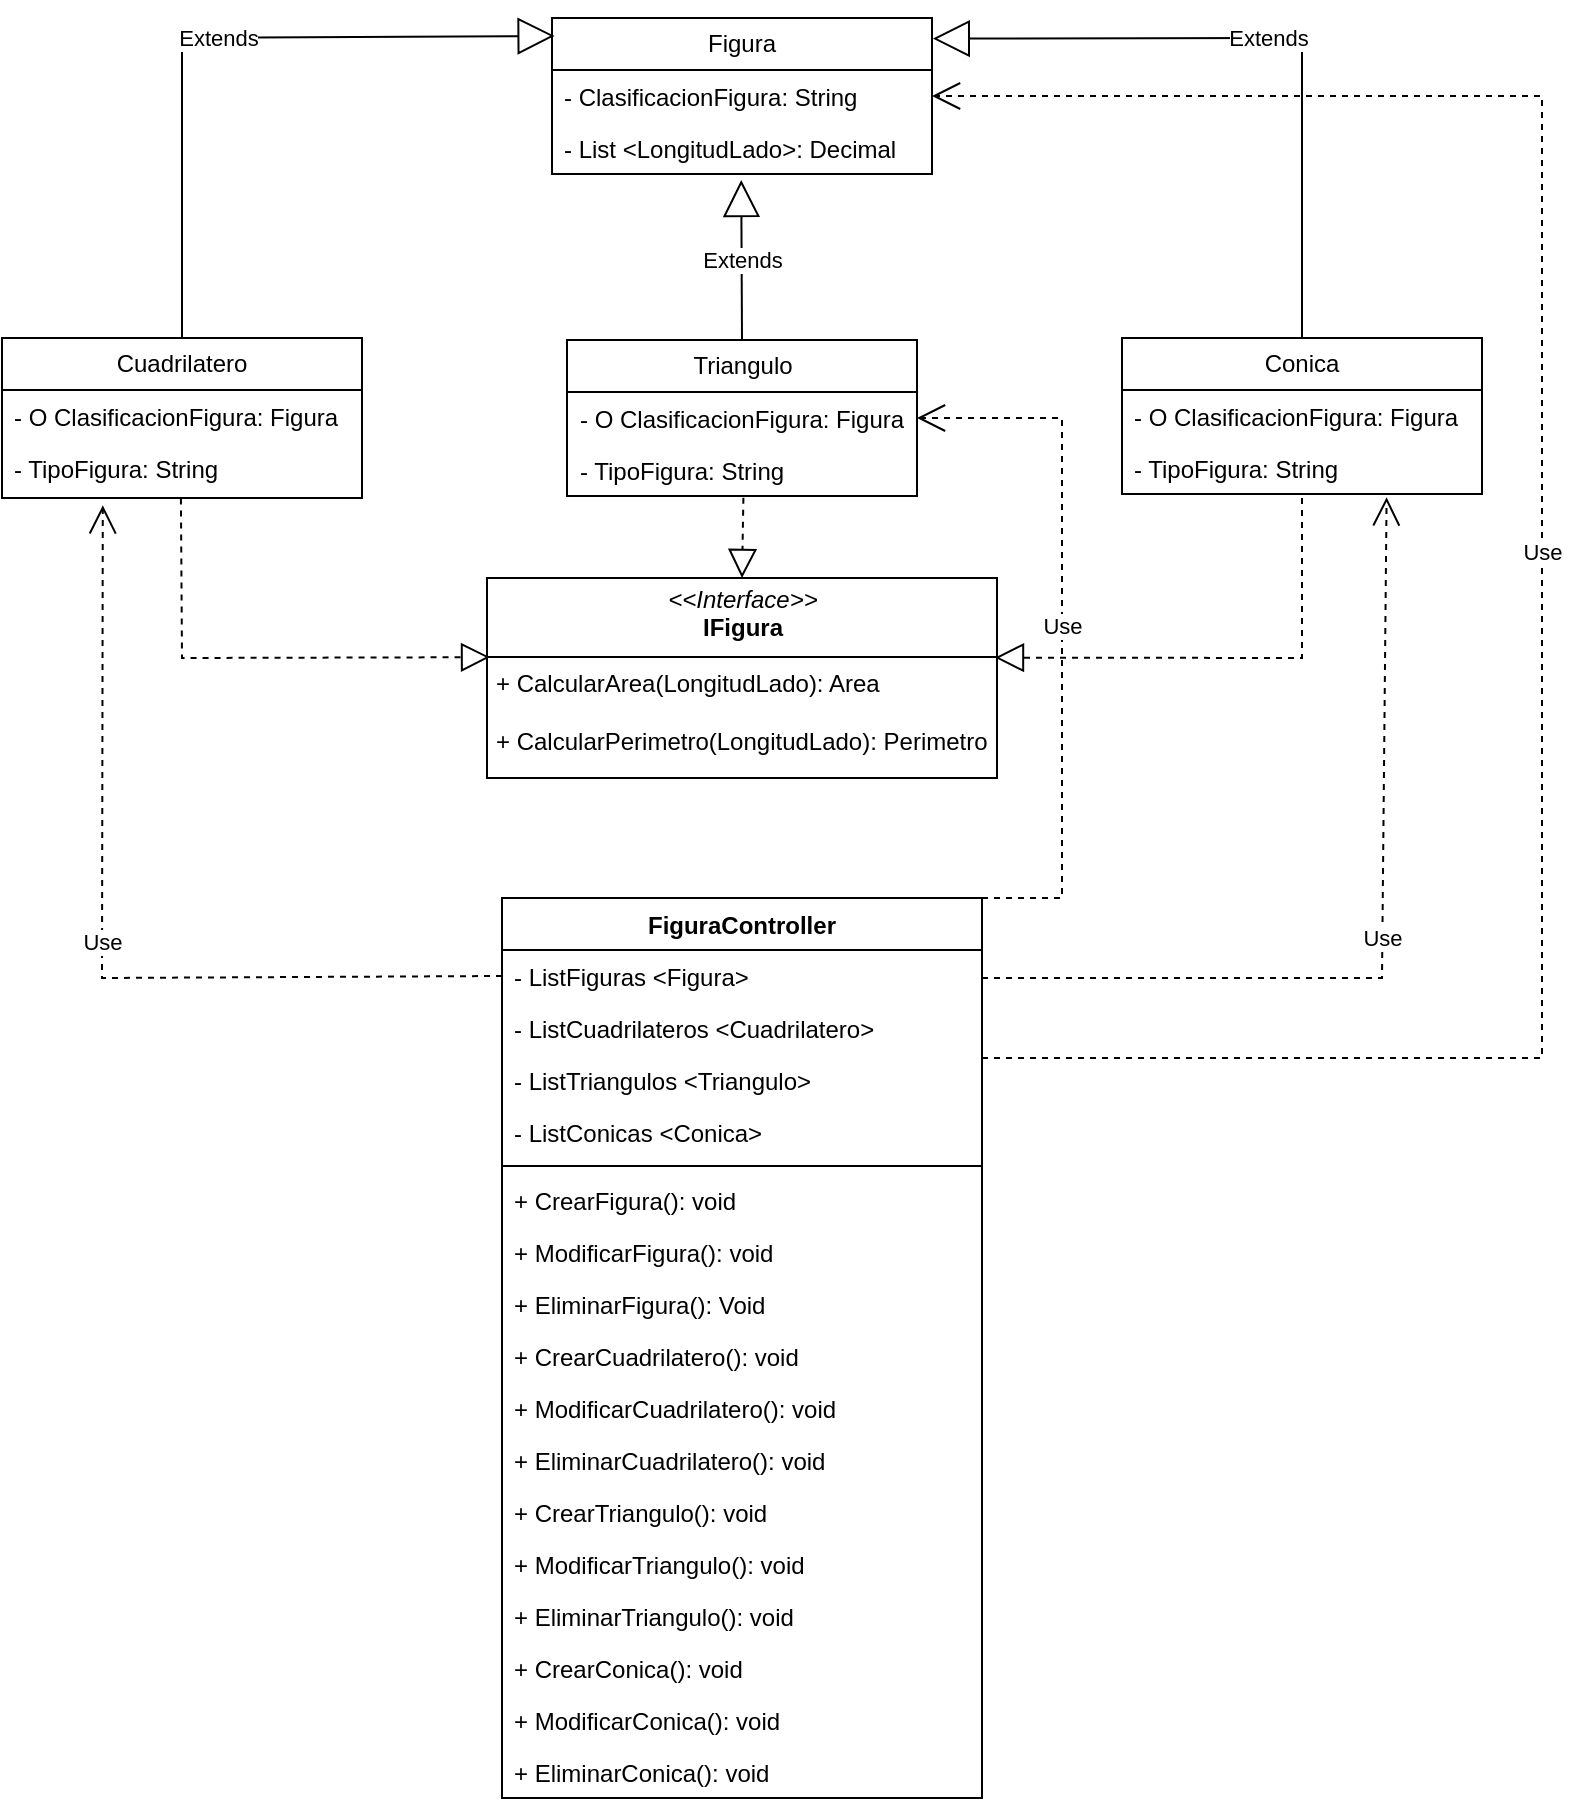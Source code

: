 <mxfile version="24.2.2" type="github">
  <diagram name="Page-1" id="c4acf3e9-155e-7222-9cf6-157b1a14988f">
    <mxGraphModel dx="875" dy="470" grid="1" gridSize="10" guides="1" tooltips="1" connect="1" arrows="1" fold="1" page="1" pageScale="1" pageWidth="850" pageHeight="1100" background="none" math="0" shadow="0">
      <root>
        <mxCell id="0" />
        <mxCell id="1" parent="0" />
        <mxCell id="8RnnDRSXlexf_g840mKL-1" value="Figura" style="swimlane;fontStyle=0;childLayout=stackLayout;horizontal=1;startSize=26;fillColor=none;horizontalStack=0;resizeParent=1;resizeParentMax=0;resizeLast=0;collapsible=1;marginBottom=0;whiteSpace=wrap;html=1;" parent="1" vertex="1">
          <mxGeometry x="305" y="40" width="190" height="78" as="geometry" />
        </mxCell>
        <mxCell id="8RnnDRSXlexf_g840mKL-2" value="- ClasificacionFigura: String&lt;div&gt;&lt;br&gt;&lt;/div&gt;" style="text;strokeColor=none;fillColor=none;align=left;verticalAlign=top;spacingLeft=4;spacingRight=4;overflow=hidden;rotatable=0;points=[[0,0.5],[1,0.5]];portConstraint=eastwest;whiteSpace=wrap;html=1;" parent="8RnnDRSXlexf_g840mKL-1" vertex="1">
          <mxGeometry y="26" width="190" height="26" as="geometry" />
        </mxCell>
        <mxCell id="8RnnDRSXlexf_g840mKL-3" value="- List &amp;lt;LongitudLado&amp;gt;: Decimal" style="text;strokeColor=none;fillColor=none;align=left;verticalAlign=top;spacingLeft=4;spacingRight=4;overflow=hidden;rotatable=0;points=[[0,0.5],[1,0.5]];portConstraint=eastwest;whiteSpace=wrap;html=1;" parent="8RnnDRSXlexf_g840mKL-1" vertex="1">
          <mxGeometry y="52" width="190" height="26" as="geometry" />
        </mxCell>
        <mxCell id="8RnnDRSXlexf_g840mKL-14" value="Cuadrilatero" style="swimlane;fontStyle=0;childLayout=stackLayout;horizontal=1;startSize=26;fillColor=none;horizontalStack=0;resizeParent=1;resizeParentMax=0;resizeLast=0;collapsible=1;marginBottom=0;whiteSpace=wrap;html=1;" parent="1" vertex="1">
          <mxGeometry x="30" y="200" width="180" height="80" as="geometry" />
        </mxCell>
        <mxCell id="8RnnDRSXlexf_g840mKL-15" value="- O ClasificacionFigura: Figura" style="text;strokeColor=none;fillColor=none;align=left;verticalAlign=top;spacingLeft=4;spacingRight=4;overflow=hidden;rotatable=0;points=[[0,0.5],[1,0.5]];portConstraint=eastwest;whiteSpace=wrap;html=1;" parent="8RnnDRSXlexf_g840mKL-14" vertex="1">
          <mxGeometry y="26" width="180" height="26" as="geometry" />
        </mxCell>
        <mxCell id="8RnnDRSXlexf_g840mKL-26" value="- TipoFigura: String" style="text;strokeColor=none;fillColor=none;align=left;verticalAlign=top;spacingLeft=4;spacingRight=4;overflow=hidden;rotatable=0;points=[[0,0.5],[1,0.5]];portConstraint=eastwest;whiteSpace=wrap;html=1;" parent="8RnnDRSXlexf_g840mKL-14" vertex="1">
          <mxGeometry y="52" width="180" height="26" as="geometry" />
        </mxCell>
        <mxCell id="8RnnDRSXlexf_g840mKL-16" value="&lt;div&gt;&lt;br&gt;&lt;/div&gt;" style="text;strokeColor=none;fillColor=none;align=left;verticalAlign=top;spacingLeft=4;spacingRight=4;overflow=hidden;rotatable=0;points=[[0,0.5],[1,0.5]];portConstraint=eastwest;whiteSpace=wrap;html=1;" parent="8RnnDRSXlexf_g840mKL-14" vertex="1">
          <mxGeometry y="78" width="180" height="2" as="geometry" />
        </mxCell>
        <mxCell id="8RnnDRSXlexf_g840mKL-20" value="Triangulo" style="swimlane;fontStyle=0;childLayout=stackLayout;horizontal=1;startSize=26;fillColor=none;horizontalStack=0;resizeParent=1;resizeParentMax=0;resizeLast=0;collapsible=1;marginBottom=0;whiteSpace=wrap;html=1;" parent="1" vertex="1">
          <mxGeometry x="312.5" y="201" width="175" height="78" as="geometry" />
        </mxCell>
        <mxCell id="8RnnDRSXlexf_g840mKL-21" value="- O ClasificacionFigura: Figura" style="text;strokeColor=none;fillColor=none;align=left;verticalAlign=top;spacingLeft=4;spacingRight=4;overflow=hidden;rotatable=0;points=[[0,0.5],[1,0.5]];portConstraint=eastwest;whiteSpace=wrap;html=1;" parent="8RnnDRSXlexf_g840mKL-20" vertex="1">
          <mxGeometry y="26" width="175" height="26" as="geometry" />
        </mxCell>
        <mxCell id="8RnnDRSXlexf_g840mKL-22" value="- TipoFigura: String&lt;div&gt;&lt;br&gt;&lt;/div&gt;" style="text;strokeColor=none;fillColor=none;align=left;verticalAlign=top;spacingLeft=4;spacingRight=4;overflow=hidden;rotatable=0;points=[[0,0.5],[1,0.5]];portConstraint=eastwest;whiteSpace=wrap;html=1;" parent="8RnnDRSXlexf_g840mKL-20" vertex="1">
          <mxGeometry y="52" width="175" height="26" as="geometry" />
        </mxCell>
        <mxCell id="8RnnDRSXlexf_g840mKL-27" value="Conica" style="swimlane;fontStyle=0;childLayout=stackLayout;horizontal=1;startSize=26;fillColor=none;horizontalStack=0;resizeParent=1;resizeParentMax=0;resizeLast=0;collapsible=1;marginBottom=0;whiteSpace=wrap;html=1;" parent="1" vertex="1">
          <mxGeometry x="590" y="200" width="180" height="78" as="geometry" />
        </mxCell>
        <mxCell id="8RnnDRSXlexf_g840mKL-28" value="- O ClasificacionFigura: Figura" style="text;strokeColor=none;fillColor=none;align=left;verticalAlign=top;spacingLeft=4;spacingRight=4;overflow=hidden;rotatable=0;points=[[0,0.5],[1,0.5]];portConstraint=eastwest;whiteSpace=wrap;html=1;" parent="8RnnDRSXlexf_g840mKL-27" vertex="1">
          <mxGeometry y="26" width="180" height="26" as="geometry" />
        </mxCell>
        <mxCell id="8RnnDRSXlexf_g840mKL-29" value="- TipoFigura: String" style="text;strokeColor=none;fillColor=none;align=left;verticalAlign=top;spacingLeft=4;spacingRight=4;overflow=hidden;rotatable=0;points=[[0,0.5],[1,0.5]];portConstraint=eastwest;whiteSpace=wrap;html=1;" parent="8RnnDRSXlexf_g840mKL-27" vertex="1">
          <mxGeometry y="52" width="180" height="26" as="geometry" />
        </mxCell>
        <mxCell id="8RnnDRSXlexf_g840mKL-35" value="&lt;p style=&quot;margin:0px;margin-top:4px;text-align:center;&quot;&gt;&lt;i&gt;&amp;lt;&amp;lt;Interface&amp;gt;&amp;gt;&lt;/i&gt;&lt;br&gt;&lt;b&gt;IFigura&lt;/b&gt;&lt;/p&gt;&lt;hr size=&quot;1&quot; style=&quot;border-style:solid;&quot;&gt;&lt;p style=&quot;margin:0px;margin-left:4px;&quot;&gt;+ CalcularArea(LongitudLado): Area&lt;/p&gt;&lt;p style=&quot;margin:0px;margin-left:4px;&quot;&gt;&amp;nbsp;&lt;br&gt;+ CalcularPerimetro(LongitudLado): Perimetro&lt;/p&gt;" style="verticalAlign=top;align=left;overflow=fill;html=1;whiteSpace=wrap;" parent="1" vertex="1">
          <mxGeometry x="272.5" y="320" width="255" height="100" as="geometry" />
        </mxCell>
        <mxCell id="8RnnDRSXlexf_g840mKL-36" value="" style="endArrow=block;dashed=1;endFill=0;endSize=12;html=1;rounded=0;entryX=0.5;entryY=0;entryDx=0;entryDy=0;exitX=0.504;exitY=1.035;exitDx=0;exitDy=0;exitPerimeter=0;" parent="1" target="8RnnDRSXlexf_g840mKL-35" edge="1" source="8RnnDRSXlexf_g840mKL-22">
          <mxGeometry width="160" relative="1" as="geometry">
            <mxPoint x="520" y="340" as="sourcePoint" />
            <mxPoint x="550" y="290" as="targetPoint" />
          </mxGeometry>
        </mxCell>
        <mxCell id="8RnnDRSXlexf_g840mKL-37" value="" style="endArrow=block;dashed=1;endFill=0;endSize=12;html=1;rounded=0;entryX=0.006;entryY=0.396;entryDx=0;entryDy=0;entryPerimeter=0;exitX=0.497;exitY=1.143;exitDx=0;exitDy=0;exitPerimeter=0;" parent="1" target="8RnnDRSXlexf_g840mKL-35" edge="1" source="8RnnDRSXlexf_g840mKL-16">
          <mxGeometry width="160" relative="1" as="geometry">
            <mxPoint x="120" y="360" as="sourcePoint" />
            <mxPoint x="240" y="390" as="targetPoint" />
            <Array as="points">
              <mxPoint x="120" y="360" />
            </Array>
          </mxGeometry>
        </mxCell>
        <mxCell id="8RnnDRSXlexf_g840mKL-38" value="" style="endArrow=block;dashed=1;endFill=0;endSize=12;html=1;rounded=0;entryX=0.996;entryY=0.398;entryDx=0;entryDy=0;entryPerimeter=0;" parent="1" target="8RnnDRSXlexf_g840mKL-35" edge="1">
          <mxGeometry width="160" relative="1" as="geometry">
            <mxPoint x="680" y="280" as="sourcePoint" />
            <mxPoint x="580" y="470" as="targetPoint" />
            <Array as="points">
              <mxPoint x="680" y="360" />
            </Array>
          </mxGeometry>
        </mxCell>
        <mxCell id="8RnnDRSXlexf_g840mKL-39" value="Extends" style="endArrow=block;endSize=16;endFill=0;html=1;rounded=0;exitX=0.5;exitY=0;exitDx=0;exitDy=0;entryX=0.007;entryY=0.115;entryDx=0;entryDy=0;entryPerimeter=0;" parent="1" source="8RnnDRSXlexf_g840mKL-14" edge="1" target="8RnnDRSXlexf_g840mKL-1">
          <mxGeometry width="160" relative="1" as="geometry">
            <mxPoint x="190" y="220" as="sourcePoint" />
            <mxPoint x="300" y="50" as="targetPoint" />
            <Array as="points">
              <mxPoint x="120" y="50" />
            </Array>
          </mxGeometry>
        </mxCell>
        <mxCell id="8RnnDRSXlexf_g840mKL-40" value="Extends" style="endArrow=block;endSize=16;endFill=0;html=1;rounded=0;exitX=0.5;exitY=0;exitDx=0;exitDy=0;entryX=0.498;entryY=1.115;entryDx=0;entryDy=0;entryPerimeter=0;" parent="1" source="8RnnDRSXlexf_g840mKL-20" target="8RnnDRSXlexf_g840mKL-3" edge="1">
          <mxGeometry width="160" relative="1" as="geometry">
            <mxPoint x="400" y="190" as="sourcePoint" />
            <mxPoint x="560" y="190" as="targetPoint" />
          </mxGeometry>
        </mxCell>
        <mxCell id="8RnnDRSXlexf_g840mKL-41" value="Extends" style="endArrow=block;endSize=16;endFill=0;html=1;rounded=0;exitX=0.5;exitY=0;exitDx=0;exitDy=0;entryX=1.002;entryY=0.132;entryDx=0;entryDy=0;entryPerimeter=0;" parent="1" source="8RnnDRSXlexf_g840mKL-27" target="8RnnDRSXlexf_g840mKL-1" edge="1">
          <mxGeometry width="160" relative="1" as="geometry">
            <mxPoint x="650" y="80" as="sourcePoint" />
            <mxPoint x="810" y="80" as="targetPoint" />
            <Array as="points">
              <mxPoint x="680" y="50" />
            </Array>
          </mxGeometry>
        </mxCell>
        <mxCell id="i74BRaKT675qqBD5_0Uw-1" value="FiguraController&lt;div&gt;&lt;br&gt;&lt;/div&gt;" style="swimlane;fontStyle=1;align=center;verticalAlign=top;childLayout=stackLayout;horizontal=1;startSize=26;horizontalStack=0;resizeParent=1;resizeParentMax=0;resizeLast=0;collapsible=1;marginBottom=0;whiteSpace=wrap;html=1;" vertex="1" parent="1">
          <mxGeometry x="280" y="480" width="240" height="450" as="geometry" />
        </mxCell>
        <mxCell id="i74BRaKT675qqBD5_0Uw-2" value="- ListFiguras &amp;lt;Figura&amp;gt;" style="text;strokeColor=none;fillColor=none;align=left;verticalAlign=top;spacingLeft=4;spacingRight=4;overflow=hidden;rotatable=0;points=[[0,0.5],[1,0.5]];portConstraint=eastwest;whiteSpace=wrap;html=1;" vertex="1" parent="i74BRaKT675qqBD5_0Uw-1">
          <mxGeometry y="26" width="240" height="26" as="geometry" />
        </mxCell>
        <mxCell id="i74BRaKT675qqBD5_0Uw-16" value="- ListCuadrilateros &amp;lt;Cuadrilatero&amp;gt;" style="text;strokeColor=none;fillColor=none;align=left;verticalAlign=top;spacingLeft=4;spacingRight=4;overflow=hidden;rotatable=0;points=[[0,0.5],[1,0.5]];portConstraint=eastwest;whiteSpace=wrap;html=1;" vertex="1" parent="i74BRaKT675qqBD5_0Uw-1">
          <mxGeometry y="52" width="240" height="26" as="geometry" />
        </mxCell>
        <mxCell id="i74BRaKT675qqBD5_0Uw-17" value="- ListTriangulos &amp;lt;Triangulo&amp;gt;" style="text;strokeColor=none;fillColor=none;align=left;verticalAlign=top;spacingLeft=4;spacingRight=4;overflow=hidden;rotatable=0;points=[[0,0.5],[1,0.5]];portConstraint=eastwest;whiteSpace=wrap;html=1;" vertex="1" parent="i74BRaKT675qqBD5_0Uw-1">
          <mxGeometry y="78" width="240" height="26" as="geometry" />
        </mxCell>
        <mxCell id="i74BRaKT675qqBD5_0Uw-18" value="- ListConicas &amp;lt;Conica&amp;gt;" style="text;strokeColor=none;fillColor=none;align=left;verticalAlign=top;spacingLeft=4;spacingRight=4;overflow=hidden;rotatable=0;points=[[0,0.5],[1,0.5]];portConstraint=eastwest;whiteSpace=wrap;html=1;" vertex="1" parent="i74BRaKT675qqBD5_0Uw-1">
          <mxGeometry y="104" width="240" height="26" as="geometry" />
        </mxCell>
        <mxCell id="i74BRaKT675qqBD5_0Uw-3" value="" style="line;strokeWidth=1;fillColor=none;align=left;verticalAlign=middle;spacingTop=-1;spacingLeft=3;spacingRight=3;rotatable=0;labelPosition=right;points=[];portConstraint=eastwest;strokeColor=inherit;" vertex="1" parent="i74BRaKT675qqBD5_0Uw-1">
          <mxGeometry y="130" width="240" height="8" as="geometry" />
        </mxCell>
        <mxCell id="i74BRaKT675qqBD5_0Uw-4" value="+ CrearFigura(): void" style="text;strokeColor=none;fillColor=none;align=left;verticalAlign=top;spacingLeft=4;spacingRight=4;overflow=hidden;rotatable=0;points=[[0,0.5],[1,0.5]];portConstraint=eastwest;whiteSpace=wrap;html=1;" vertex="1" parent="i74BRaKT675qqBD5_0Uw-1">
          <mxGeometry y="138" width="240" height="26" as="geometry" />
        </mxCell>
        <mxCell id="i74BRaKT675qqBD5_0Uw-6" value="+ ModificarFigura(): void" style="text;strokeColor=none;fillColor=none;align=left;verticalAlign=top;spacingLeft=4;spacingRight=4;overflow=hidden;rotatable=0;points=[[0,0.5],[1,0.5]];portConstraint=eastwest;whiteSpace=wrap;html=1;" vertex="1" parent="i74BRaKT675qqBD5_0Uw-1">
          <mxGeometry y="164" width="240" height="26" as="geometry" />
        </mxCell>
        <mxCell id="i74BRaKT675qqBD5_0Uw-5" value="+ EliminarFigura(): Void" style="text;strokeColor=none;fillColor=none;align=left;verticalAlign=top;spacingLeft=4;spacingRight=4;overflow=hidden;rotatable=0;points=[[0,0.5],[1,0.5]];portConstraint=eastwest;whiteSpace=wrap;html=1;" vertex="1" parent="i74BRaKT675qqBD5_0Uw-1">
          <mxGeometry y="190" width="240" height="26" as="geometry" />
        </mxCell>
        <mxCell id="i74BRaKT675qqBD5_0Uw-7" value="+ CrearCuadrilatero(): void" style="text;strokeColor=none;fillColor=none;align=left;verticalAlign=top;spacingLeft=4;spacingRight=4;overflow=hidden;rotatable=0;points=[[0,0.5],[1,0.5]];portConstraint=eastwest;whiteSpace=wrap;html=1;" vertex="1" parent="i74BRaKT675qqBD5_0Uw-1">
          <mxGeometry y="216" width="240" height="26" as="geometry" />
        </mxCell>
        <mxCell id="i74BRaKT675qqBD5_0Uw-8" value="+ ModificarCuadrilatero(): void" style="text;strokeColor=none;fillColor=none;align=left;verticalAlign=top;spacingLeft=4;spacingRight=4;overflow=hidden;rotatable=0;points=[[0,0.5],[1,0.5]];portConstraint=eastwest;whiteSpace=wrap;html=1;" vertex="1" parent="i74BRaKT675qqBD5_0Uw-1">
          <mxGeometry y="242" width="240" height="26" as="geometry" />
        </mxCell>
        <mxCell id="i74BRaKT675qqBD5_0Uw-9" value="+ EliminarCuadrilatero(): void" style="text;strokeColor=none;fillColor=none;align=left;verticalAlign=top;spacingLeft=4;spacingRight=4;overflow=hidden;rotatable=0;points=[[0,0.5],[1,0.5]];portConstraint=eastwest;whiteSpace=wrap;html=1;" vertex="1" parent="i74BRaKT675qqBD5_0Uw-1">
          <mxGeometry y="268" width="240" height="26" as="geometry" />
        </mxCell>
        <mxCell id="i74BRaKT675qqBD5_0Uw-10" value="+ CrearTriangulo(): void" style="text;strokeColor=none;fillColor=none;align=left;verticalAlign=top;spacingLeft=4;spacingRight=4;overflow=hidden;rotatable=0;points=[[0,0.5],[1,0.5]];portConstraint=eastwest;whiteSpace=wrap;html=1;" vertex="1" parent="i74BRaKT675qqBD5_0Uw-1">
          <mxGeometry y="294" width="240" height="26" as="geometry" />
        </mxCell>
        <mxCell id="i74BRaKT675qqBD5_0Uw-11" value="+ ModificarTriangulo(): void&lt;div&gt;&lt;br&gt;&lt;/div&gt;" style="text;strokeColor=none;fillColor=none;align=left;verticalAlign=top;spacingLeft=4;spacingRight=4;overflow=hidden;rotatable=0;points=[[0,0.5],[1,0.5]];portConstraint=eastwest;whiteSpace=wrap;html=1;" vertex="1" parent="i74BRaKT675qqBD5_0Uw-1">
          <mxGeometry y="320" width="240" height="26" as="geometry" />
        </mxCell>
        <mxCell id="i74BRaKT675qqBD5_0Uw-12" value="+ EliminarTriangulo(): void" style="text;strokeColor=none;fillColor=none;align=left;verticalAlign=top;spacingLeft=4;spacingRight=4;overflow=hidden;rotatable=0;points=[[0,0.5],[1,0.5]];portConstraint=eastwest;whiteSpace=wrap;html=1;" vertex="1" parent="i74BRaKT675qqBD5_0Uw-1">
          <mxGeometry y="346" width="240" height="26" as="geometry" />
        </mxCell>
        <mxCell id="i74BRaKT675qqBD5_0Uw-13" value="+ CrearConica(): void" style="text;strokeColor=none;fillColor=none;align=left;verticalAlign=top;spacingLeft=4;spacingRight=4;overflow=hidden;rotatable=0;points=[[0,0.5],[1,0.5]];portConstraint=eastwest;whiteSpace=wrap;html=1;" vertex="1" parent="i74BRaKT675qqBD5_0Uw-1">
          <mxGeometry y="372" width="240" height="26" as="geometry" />
        </mxCell>
        <mxCell id="i74BRaKT675qqBD5_0Uw-14" value="+ ModificarConica(): void" style="text;strokeColor=none;fillColor=none;align=left;verticalAlign=top;spacingLeft=4;spacingRight=4;overflow=hidden;rotatable=0;points=[[0,0.5],[1,0.5]];portConstraint=eastwest;whiteSpace=wrap;html=1;" vertex="1" parent="i74BRaKT675qqBD5_0Uw-1">
          <mxGeometry y="398" width="240" height="26" as="geometry" />
        </mxCell>
        <mxCell id="i74BRaKT675qqBD5_0Uw-15" value="+ EliminarConica(): void" style="text;strokeColor=none;fillColor=none;align=left;verticalAlign=top;spacingLeft=4;spacingRight=4;overflow=hidden;rotatable=0;points=[[0,0.5],[1,0.5]];portConstraint=eastwest;whiteSpace=wrap;html=1;" vertex="1" parent="i74BRaKT675qqBD5_0Uw-1">
          <mxGeometry y="424" width="240" height="26" as="geometry" />
        </mxCell>
        <mxCell id="i74BRaKT675qqBD5_0Uw-19" value="Use" style="endArrow=open;endSize=12;dashed=1;html=1;rounded=0;entryX=0.28;entryY=2.833;entryDx=0;entryDy=0;entryPerimeter=0;exitX=0;exitY=0.5;exitDx=0;exitDy=0;" edge="1" parent="1" source="i74BRaKT675qqBD5_0Uw-2" target="8RnnDRSXlexf_g840mKL-16">
          <mxGeometry width="160" relative="1" as="geometry">
            <mxPoint x="80" y="520" as="sourcePoint" />
            <mxPoint x="220" y="430" as="targetPoint" />
            <Array as="points">
              <mxPoint x="80" y="520" />
            </Array>
          </mxGeometry>
        </mxCell>
        <mxCell id="i74BRaKT675qqBD5_0Uw-20" value="Use" style="endArrow=open;endSize=12;dashed=1;html=1;rounded=0;entryX=0.735;entryY=1.064;entryDx=0;entryDy=0;entryPerimeter=0;" edge="1" parent="1" target="8RnnDRSXlexf_g840mKL-29">
          <mxGeometry width="160" relative="1" as="geometry">
            <mxPoint x="520" y="520" as="sourcePoint" />
            <mxPoint x="680" y="520" as="targetPoint" />
            <Array as="points">
              <mxPoint x="720" y="520" />
            </Array>
          </mxGeometry>
        </mxCell>
        <mxCell id="i74BRaKT675qqBD5_0Uw-21" value="Use" style="endArrow=open;endSize=12;dashed=1;html=1;rounded=0;entryX=1;entryY=0.5;entryDx=0;entryDy=0;" edge="1" parent="1" target="8RnnDRSXlexf_g840mKL-21">
          <mxGeometry width="160" relative="1" as="geometry">
            <mxPoint x="520" y="480" as="sourcePoint" />
            <mxPoint x="680" y="480" as="targetPoint" />
            <Array as="points">
              <mxPoint x="560" y="480" />
              <mxPoint x="560" y="240" />
            </Array>
          </mxGeometry>
        </mxCell>
        <mxCell id="i74BRaKT675qqBD5_0Uw-23" value="Use" style="endArrow=open;endSize=12;dashed=1;html=1;rounded=0;entryX=1;entryY=0.5;entryDx=0;entryDy=0;" edge="1" parent="1" target="8RnnDRSXlexf_g840mKL-2">
          <mxGeometry width="160" relative="1" as="geometry">
            <mxPoint x="520" y="560" as="sourcePoint" />
            <mxPoint x="560" y="120" as="targetPoint" />
            <Array as="points">
              <mxPoint x="800" y="560" />
              <mxPoint x="800" y="79" />
            </Array>
          </mxGeometry>
        </mxCell>
      </root>
    </mxGraphModel>
  </diagram>
</mxfile>

